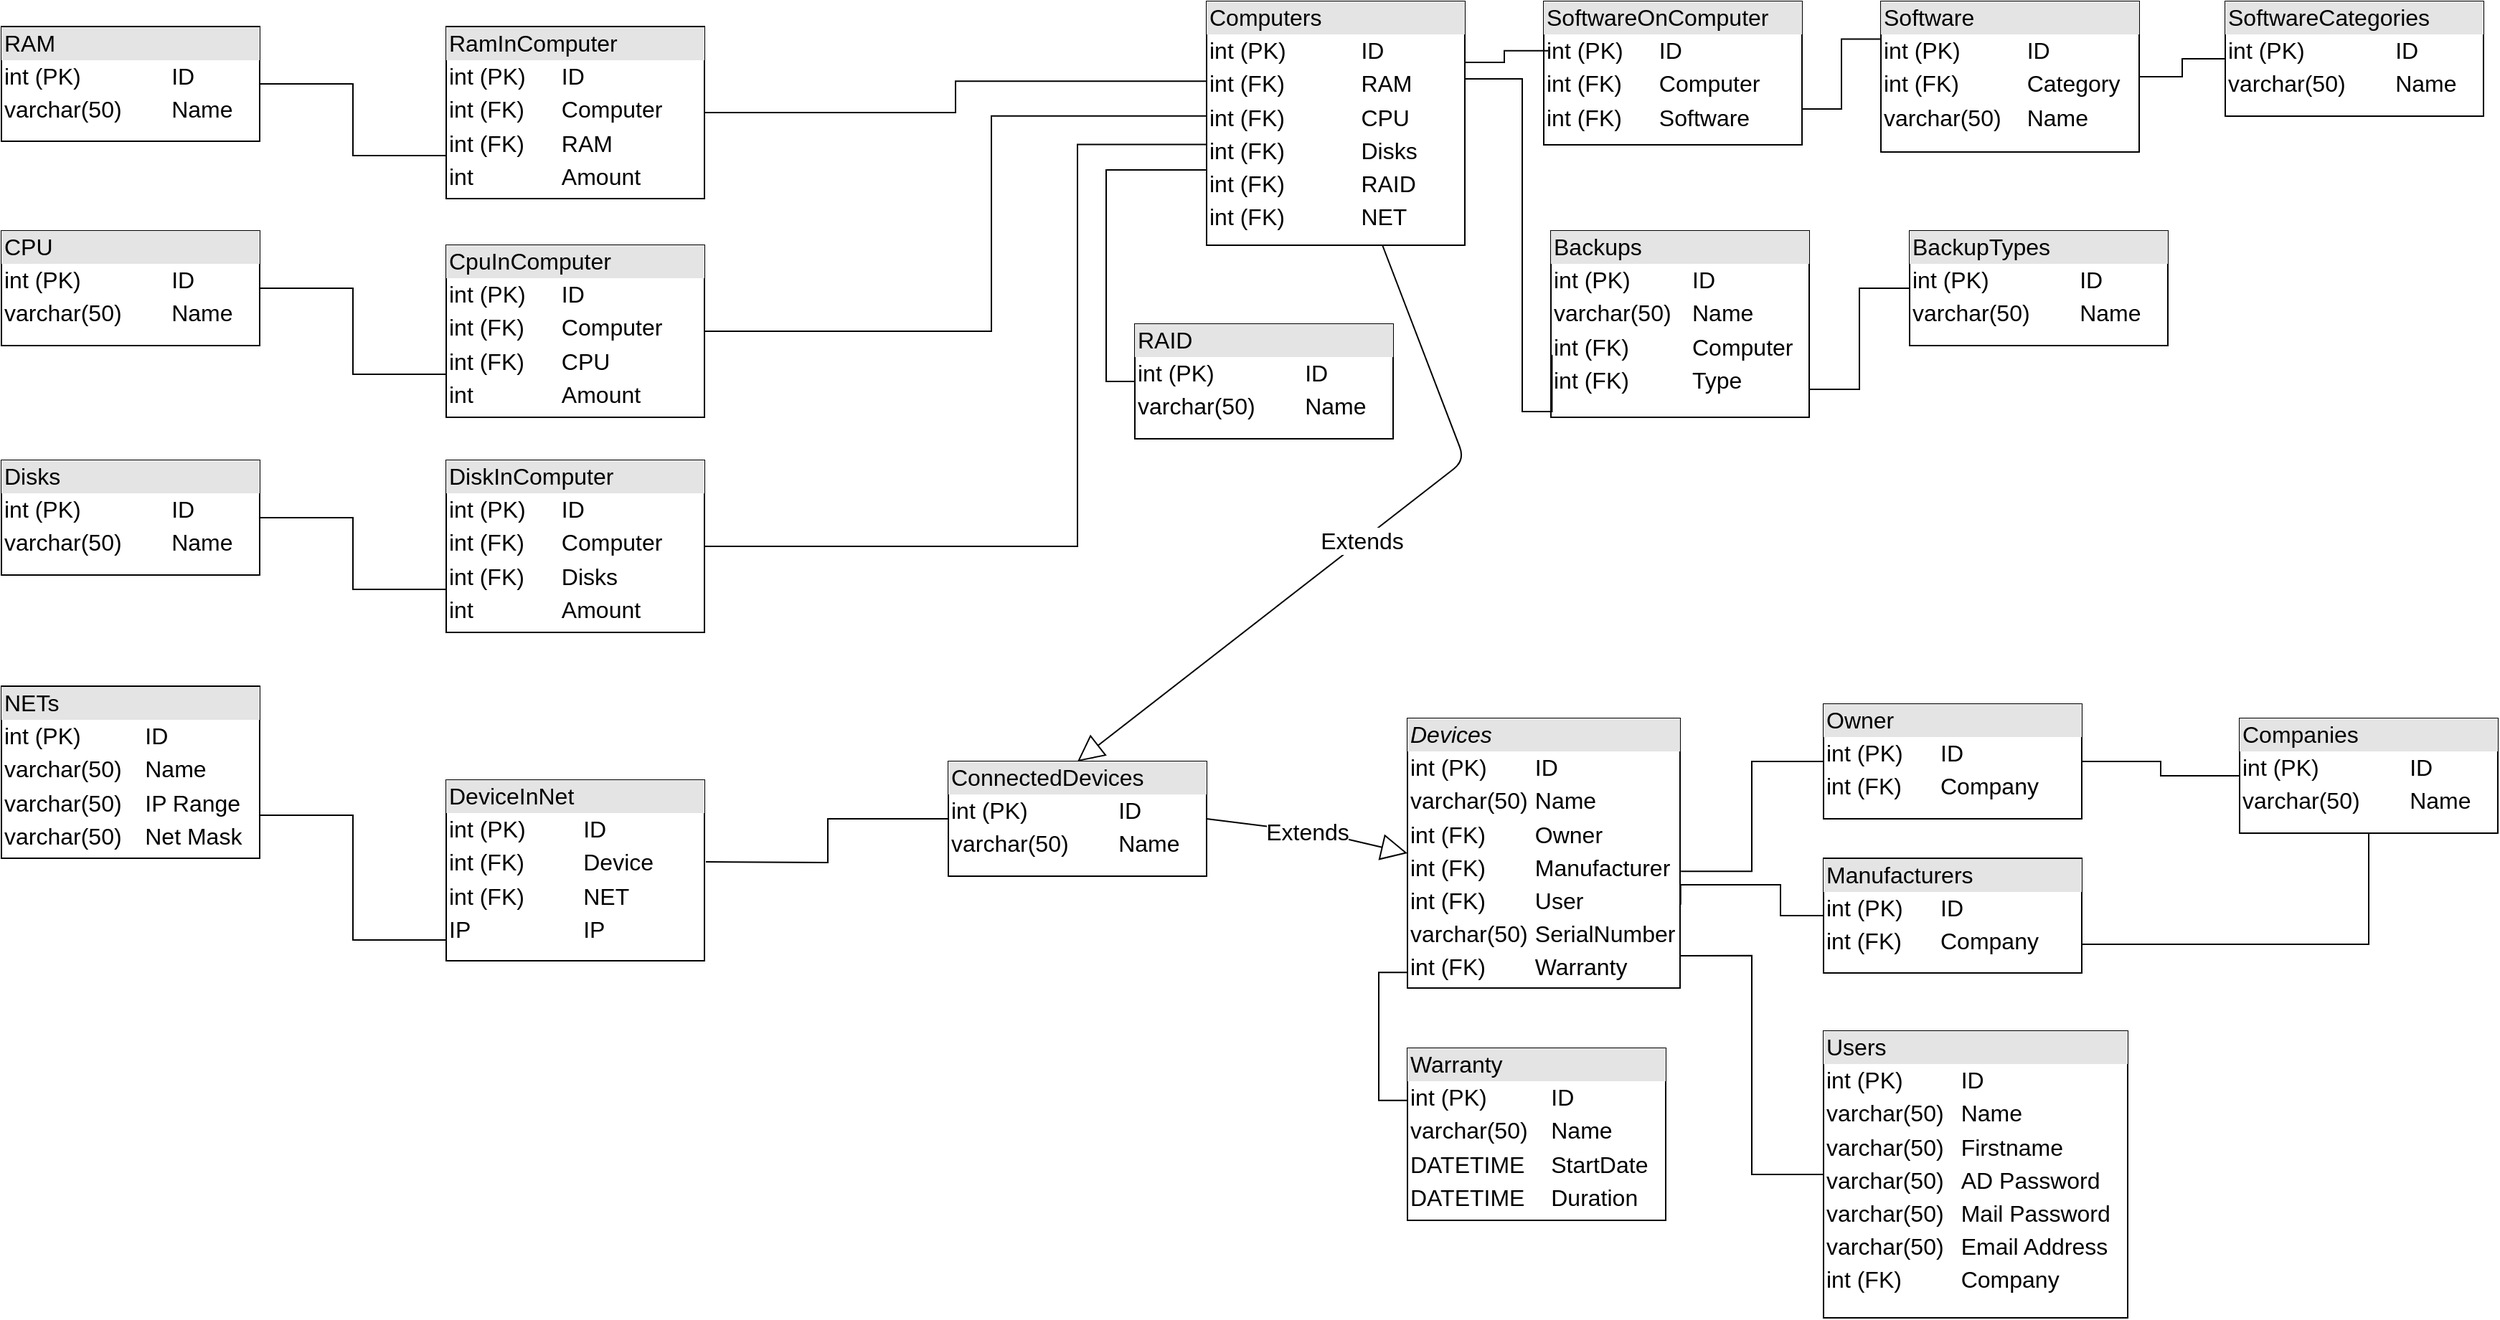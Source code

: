 <mxfile version="10.9.6" type="device"><diagram id="594d6491-e9ec-02f9-0b96-bfaf76a69a53" name="Page-1"><mxGraphModel dx="1496" dy="1151" grid="1" gridSize="10" guides="1" tooltips="1" connect="1" arrows="1" fold="1" page="1" pageScale="1" pageWidth="2336" pageHeight="1654" background="#ffffff" math="0" shadow="0"><root><mxCell id="0"/><mxCell id="1" parent="0"/><mxCell id="57" style="edgeStyle=orthogonalEdgeStyle;rounded=0;html=1;exitX=0.5;exitY=1;entryX=1;entryY=0.75;endArrow=none;endFill=0;jettySize=auto;orthogonalLoop=1;fontSize=16;" parent="1" source="2" target="11" edge="1"><mxGeometry relative="1" as="geometry"/></mxCell><mxCell id="2" value="&lt;div style=&quot;box-sizing: border-box ; width: 100% ; background: #e4e4e4 ; padding: 2px&quot;&gt;Companies&lt;/div&gt;&lt;table style=&quot;width: 100% ; font-size: 1em&quot; cellspacing=&quot;0&quot; cellpadding=&quot;2&quot;&gt;&lt;tbody&gt;&lt;tr&gt;&lt;td&gt;int (PK)&lt;br&gt;&lt;/td&gt;&lt;td&gt;ID&lt;/td&gt;&lt;/tr&gt;&lt;tr&gt;&lt;td&gt;varchar(50)&lt;br&gt;&lt;/td&gt;&lt;td&gt;Name&lt;br&gt;&lt;/td&gt;&lt;/tr&gt;&lt;tr&gt;&lt;td&gt;&lt;br&gt;&lt;/td&gt;&lt;td&gt;&lt;br&gt;&lt;/td&gt;&lt;/tr&gt;&lt;/tbody&gt;&lt;/table&gt;" style="verticalAlign=top;align=left;overflow=fill;html=1;fillColor=none;gradientColor=none;fontSize=16;" parent="1" vertex="1"><mxGeometry x="1858" y="932" width="180" height="80" as="geometry"/></mxCell><mxCell id="55" style="edgeStyle=orthogonalEdgeStyle;rounded=0;html=1;exitX=1;exitY=0.75;entryX=0;entryY=0.885;entryPerimeter=0;endArrow=none;endFill=0;jettySize=auto;orthogonalLoop=1;fontSize=16;" parent="1" source="3" target="19" edge="1"><mxGeometry relative="1" as="geometry"/></mxCell><mxCell id="3" value="&lt;div style=&quot;box-sizing: border-box ; width: 100% ; background: #e4e4e4 ; padding: 2px&quot;&gt;NETs&lt;/div&gt;&lt;table style=&quot;width: 100% ; font-size: 1em&quot; cellspacing=&quot;0&quot; cellpadding=&quot;2&quot;&gt;&lt;tbody&gt;&lt;tr&gt;&lt;td&gt;int (PK)&lt;br&gt;&lt;/td&gt;&lt;td&gt;ID&lt;/td&gt;&lt;/tr&gt;&lt;tr&gt;&lt;td&gt;varchar(50)&lt;br&gt;&lt;/td&gt;&lt;td&gt;Name&lt;br&gt;&lt;/td&gt;&lt;/tr&gt;&lt;tr&gt;&lt;td&gt;varchar(50)&lt;br&gt;&lt;/td&gt;&lt;td&gt;IP Range&lt;br&gt;&lt;/td&gt;&lt;/tr&gt;&lt;tr&gt;&lt;td&gt;varchar(50)&lt;br&gt;&lt;/td&gt;&lt;td&gt;Net Mask&lt;br&gt;&lt;/td&gt;&lt;/tr&gt;&lt;tr&gt;&lt;td&gt;&lt;br&gt;&lt;/td&gt;&lt;td&gt;&lt;br&gt;&lt;/td&gt;&lt;/tr&gt;&lt;/tbody&gt;&lt;/table&gt;" style="verticalAlign=top;align=left;overflow=fill;html=1;fillColor=none;gradientColor=none;fontSize=16;" parent="1" vertex="1"><mxGeometry x="298" y="909.5" width="180" height="120" as="geometry"/></mxCell><mxCell id="52" style="edgeStyle=orthogonalEdgeStyle;rounded=0;html=1;exitX=0;exitY=0.5;entryX=1;entryY=0.88;entryPerimeter=0;endArrow=none;endFill=0;jettySize=auto;orthogonalLoop=1;fontSize=16;" parent="1" source="4" target="8" edge="1"><mxGeometry relative="1" as="geometry"/></mxCell><mxCell id="4" value="&lt;div style=&quot;box-sizing: border-box ; width: 100% ; background: #e4e4e4 ; padding: 2px&quot;&gt;Users&lt;/div&gt;&lt;table style=&quot;width: 100% ; font-size: 1em&quot; cellspacing=&quot;0&quot; cellpadding=&quot;2&quot;&gt;&lt;tbody&gt;&lt;tr&gt;&lt;td&gt;int (PK)&lt;br&gt;&lt;/td&gt;&lt;td&gt;ID&lt;/td&gt;&lt;/tr&gt;&lt;tr&gt;&lt;td&gt;varchar(50)&lt;br&gt;&lt;/td&gt;&lt;td&gt;Name&lt;br&gt;&lt;/td&gt;&lt;/tr&gt;&lt;tr&gt;&lt;td&gt;varchar(50)&lt;/td&gt;&lt;td&gt;Firstname&lt;/td&gt;&lt;/tr&gt;&lt;tr&gt;&lt;td&gt;varchar(50)&lt;/td&gt;&lt;td&gt;AD Password&lt;/td&gt;&lt;/tr&gt;&lt;tr&gt;&lt;td&gt;varchar(50)&lt;/td&gt;&lt;td&gt;Mail Password&lt;/td&gt;&lt;/tr&gt;&lt;tr&gt;&lt;td&gt;varchar(50)&lt;/td&gt;&lt;td&gt;Email Address&lt;/td&gt;&lt;/tr&gt;&lt;tr&gt;&lt;td&gt;int (FK)&lt;/td&gt;&lt;td&gt;Company&lt;/td&gt;&lt;/tr&gt;&lt;/tbody&gt;&lt;/table&gt;" style="verticalAlign=top;align=left;overflow=fill;html=1;fillColor=none;gradientColor=none;fontSize=16;" parent="1" vertex="1"><mxGeometry x="1568" y="1150" width="212" height="200" as="geometry"/></mxCell><mxCell id="41" style="edgeStyle=orthogonalEdgeStyle;rounded=0;html=1;exitX=1;exitY=0.5;entryX=0;entryY=0.75;endArrow=none;endFill=0;jettySize=auto;orthogonalLoop=1;fontSize=16;" parent="1" source="6" target="33" edge="1"><mxGeometry relative="1" as="geometry"/></mxCell><mxCell id="6" value="&lt;div style=&quot;box-sizing: border-box ; width: 100% ; background: #e4e4e4 ; padding: 2px&quot;&gt;CPU&lt;/div&gt;&lt;table style=&quot;width: 100% ; font-size: 1em&quot; cellspacing=&quot;0&quot; cellpadding=&quot;2&quot;&gt;&lt;tbody&gt;&lt;tr&gt;&lt;td&gt;int (PK)&lt;br&gt;&lt;/td&gt;&lt;td&gt;ID&lt;/td&gt;&lt;/tr&gt;&lt;tr&gt;&lt;td&gt;varchar(50)&lt;br&gt;&lt;/td&gt;&lt;td&gt;Name&lt;br&gt;&lt;/td&gt;&lt;/tr&gt;&lt;tr&gt;&lt;td&gt;&lt;br&gt;&lt;/td&gt;&lt;td&gt;&lt;br&gt;&lt;/td&gt;&lt;/tr&gt;&lt;/tbody&gt;&lt;/table&gt;" style="verticalAlign=top;align=left;overflow=fill;html=1;fillColor=none;gradientColor=none;fontSize=16;" parent="1" vertex="1"><mxGeometry x="298" y="592" width="180" height="80" as="geometry"/></mxCell><mxCell id="50" style="edgeStyle=orthogonalEdgeStyle;rounded=0;html=1;exitX=1.003;exitY=0.567;entryX=0;entryY=0.5;endArrow=none;endFill=0;jettySize=auto;orthogonalLoop=1;fontSize=16;exitPerimeter=0;" parent="1" source="8" target="20" edge="1"><mxGeometry relative="1" as="geometry"/></mxCell><mxCell id="61" style="edgeStyle=orthogonalEdgeStyle;rounded=0;html=1;exitX=0.001;exitY=0.942;entryX=0.002;entryY=0.303;entryPerimeter=0;endArrow=none;endFill=0;jettySize=auto;orthogonalLoop=1;fontSize=16;exitPerimeter=0;" parent="1" source="8" target="60" edge="1"><mxGeometry relative="1" as="geometry"/></mxCell><mxCell id="8" value="&lt;div style=&quot;box-sizing: border-box ; width: 100% ; background: #e4e4e4 ; padding: 2px&quot;&gt;&lt;i&gt;Devices&lt;/i&gt;&lt;/div&gt;&lt;table style=&quot;width: 100% ; font-size: 1em&quot; cellspacing=&quot;0&quot; cellpadding=&quot;2&quot;&gt;&lt;tbody&gt;&lt;tr&gt;&lt;td&gt;int (PK)&lt;br&gt;&lt;/td&gt;&lt;td&gt;ID&lt;/td&gt;&lt;/tr&gt;&lt;tr&gt;&lt;td&gt;varchar(50)&lt;br&gt;&lt;/td&gt;&lt;td&gt;Name&lt;br&gt;&lt;/td&gt;&lt;/tr&gt;&lt;tr&gt;&lt;td&gt;int (FK)&lt;br&gt;&lt;/td&gt;&lt;td&gt;Owner&lt;br&gt;&lt;/td&gt;&lt;/tr&gt;&lt;tr&gt;&lt;td&gt;int (FK)&lt;br&gt;&lt;/td&gt;&lt;td&gt;Manufacturer&lt;br&gt;&lt;/td&gt;&lt;/tr&gt;&lt;tr&gt;&lt;td&gt;int (FK)&lt;br&gt;&lt;/td&gt;&lt;td&gt;User&lt;br&gt;&lt;/td&gt;&lt;/tr&gt;&lt;tr&gt;&lt;td&gt;varchar(50)&lt;/td&gt;&lt;td&gt;SerialNumber&lt;br&gt;&lt;/td&gt;&lt;/tr&gt;&lt;tr&gt;&lt;td&gt;int (FK)&lt;br&gt;&lt;/td&gt;&lt;td&gt;Warranty&lt;br&gt;&lt;/td&gt;&lt;/tr&gt;&lt;tr&gt;&lt;td&gt;&lt;br&gt;&lt;/td&gt;&lt;td&gt;&lt;br&gt;&lt;/td&gt;&lt;/tr&gt;&lt;/tbody&gt;&lt;/table&gt;" style="verticalAlign=top;align=left;overflow=fill;html=1;fillColor=none;gradientColor=none;fontSize=16;" parent="1" vertex="1"><mxGeometry x="1278" y="932" width="190" height="188" as="geometry"/></mxCell><mxCell id="30" style="edgeStyle=orthogonalEdgeStyle;rounded=0;html=1;exitX=1;exitY=0.25;entryX=0.017;entryY=0.344;entryPerimeter=0;endArrow=none;endFill=0;jettySize=auto;orthogonalLoop=1;fontSize=16;" parent="1" source="9" target="21" edge="1"><mxGeometry relative="1" as="geometry"/></mxCell><mxCell id="36" style="edgeStyle=orthogonalEdgeStyle;rounded=0;html=1;exitX=0;exitY=0.327;entryX=1;entryY=0.5;endArrow=none;endFill=0;jettySize=auto;orthogonalLoop=1;fontSize=16;exitPerimeter=0;" parent="1" source="9" target="31" edge="1"><mxGeometry relative="1" as="geometry"/></mxCell><mxCell id="45" style="edgeStyle=orthogonalEdgeStyle;rounded=0;html=1;exitX=1;exitY=0.25;endArrow=none;endFill=0;jettySize=auto;orthogonalLoop=1;fontSize=16;entryX=0.004;entryY=0.665;entryPerimeter=0;" parent="1" source="9" target="14" edge="1"><mxGeometry relative="1" as="geometry"><mxPoint x="1536" y="718" as="targetPoint"/><Array as="points"><mxPoint x="1358" y="486"/><mxPoint x="1358" y="718"/></Array></mxGeometry></mxCell><mxCell id="9" value="&lt;div style=&quot;box-sizing: border-box ; width: 100% ; background: #e4e4e4 ; padding: 2px&quot;&gt;Computers&lt;/div&gt;&lt;table style=&quot;width: 100% ; font-size: 1em&quot; cellspacing=&quot;0&quot; cellpadding=&quot;2&quot;&gt;&lt;tbody&gt;&lt;tr&gt;&lt;td&gt;int (PK)&lt;br&gt;&lt;/td&gt;&lt;td&gt;&lt;br&gt;&lt;/td&gt;&lt;td&gt;ID&lt;/td&gt;&lt;/tr&gt;&lt;tr&gt;&lt;td&gt;int (FK)&lt;br&gt;&lt;/td&gt;&lt;td&gt;&lt;br&gt;&lt;/td&gt;&lt;td&gt;RAM&lt;br&gt;&lt;/td&gt;&lt;/tr&gt;&lt;tr&gt;&lt;td&gt;int (FK)&lt;br&gt;&lt;/td&gt;&lt;td&gt;&lt;br&gt;&lt;/td&gt;&lt;td&gt;CPU&lt;br&gt;&lt;/td&gt;&lt;/tr&gt;&lt;tr&gt;&lt;td&gt;int (FK)&lt;br&gt;&lt;/td&gt;&lt;td&gt;&lt;br&gt;&lt;/td&gt;&lt;td&gt;Disks&lt;br&gt;&lt;/td&gt;&lt;/tr&gt;&lt;tr&gt;&lt;td&gt;int (FK)&lt;br&gt;&lt;/td&gt;&lt;td&gt;&lt;br&gt;&lt;/td&gt;&lt;td&gt;RAID&lt;/td&gt;&lt;/tr&gt;&lt;tr&gt;&lt;td&gt;int (FK)&lt;br&gt;&lt;/td&gt;&lt;td&gt;&lt;br&gt;&lt;/td&gt;&lt;td&gt;NET&lt;br&gt;&lt;/td&gt;&lt;/tr&gt;&lt;/tbody&gt;&lt;/table&gt;" style="verticalAlign=top;align=left;overflow=fill;html=1;fillColor=none;gradientColor=none;fontSize=16;" parent="1" vertex="1"><mxGeometry x="1138" y="432" width="180" height="170" as="geometry"/></mxCell><mxCell id="58" style="edgeStyle=orthogonalEdgeStyle;rounded=0;html=1;exitX=0;exitY=0.5;entryX=1.002;entryY=0.691;entryPerimeter=0;endArrow=none;endFill=0;jettySize=auto;orthogonalLoop=1;fontSize=16;" parent="1" source="11" target="8" edge="1"><mxGeometry relative="1" as="geometry"><Array as="points"><mxPoint x="1538" y="1070"/><mxPoint x="1538" y="1048"/></Array></mxGeometry></mxCell><mxCell id="11" value="&lt;div style=&quot;box-sizing: border-box ; width: 100% ; background: #e4e4e4 ; padding: 2px&quot;&gt;Manufacturers&lt;/div&gt;&lt;table style=&quot;width: 100% ; font-size: 1em&quot; cellspacing=&quot;0&quot; cellpadding=&quot;2&quot;&gt;&lt;tbody&gt;&lt;tr&gt;&lt;td&gt;int (PK)&lt;br&gt;&lt;/td&gt;&lt;td&gt;ID&lt;/td&gt;&lt;/tr&gt;&lt;tr&gt;&lt;td&gt;int (FK)&lt;br&gt;&lt;/td&gt;&lt;td&gt;Company&lt;br&gt;&lt;/td&gt;&lt;/tr&gt;&lt;tr&gt;&lt;td&gt;&lt;br&gt;&lt;/td&gt;&lt;td&gt;&lt;br&gt;&lt;/td&gt;&lt;/tr&gt;&lt;/tbody&gt;&lt;/table&gt;" style="verticalAlign=top;align=left;overflow=fill;html=1;fillColor=none;gradientColor=none;fontSize=16;" parent="1" vertex="1"><mxGeometry x="1568" y="1029.5" width="180" height="80" as="geometry"/></mxCell><mxCell id="54" style="edgeStyle=orthogonalEdgeStyle;rounded=0;html=1;exitX=0;exitY=0.5;endArrow=none;endFill=0;jettySize=auto;orthogonalLoop=1;fontSize=16;" parent="1" source="12" edge="1"><mxGeometry relative="1" as="geometry"><mxPoint x="789" y="1032" as="targetPoint"/></mxGeometry></mxCell><mxCell id="12" value="&lt;div style=&quot;box-sizing: border-box ; width: 100% ; background: #e4e4e4 ; padding: 2px&quot;&gt;ConnectedDevices&lt;/div&gt;&lt;table style=&quot;width: 100% ; font-size: 1em&quot; cellspacing=&quot;0&quot; cellpadding=&quot;2&quot;&gt;&lt;tbody&gt;&lt;tr&gt;&lt;td&gt;int (PK)&lt;br&gt;&lt;/td&gt;&lt;td&gt;ID&lt;/td&gt;&lt;/tr&gt;&lt;tr&gt;&lt;td&gt;varchar(50)&lt;br&gt;&lt;/td&gt;&lt;td&gt;Name&lt;br&gt;&lt;/td&gt;&lt;/tr&gt;&lt;tr&gt;&lt;td&gt;&lt;br&gt;&lt;/td&gt;&lt;td&gt;&lt;br&gt;&lt;/td&gt;&lt;/tr&gt;&lt;/tbody&gt;&lt;/table&gt;" style="verticalAlign=top;align=left;overflow=fill;html=1;fillColor=none;gradientColor=none;fontSize=16;" parent="1" vertex="1"><mxGeometry x="958" y="962" width="180" height="80" as="geometry"/></mxCell><mxCell id="29" style="edgeStyle=orthogonalEdgeStyle;rounded=0;html=1;exitX=0;exitY=0.5;entryX=1;entryY=0.5;endArrow=none;endFill=0;jettySize=auto;orthogonalLoop=1;fontSize=16;" parent="1" source="13" target="27" edge="1"><mxGeometry relative="1" as="geometry"/></mxCell><mxCell id="13" value="&lt;div style=&quot;box-sizing: border-box ; width: 100% ; background: #e4e4e4 ; padding: 2px&quot;&gt;SoftwareCategories&lt;br&gt;&lt;/div&gt;&lt;table style=&quot;width: 100% ; font-size: 1em&quot; cellspacing=&quot;0&quot; cellpadding=&quot;2&quot;&gt;&lt;tbody&gt;&lt;tr&gt;&lt;td&gt;int (PK)&lt;br&gt;&lt;/td&gt;&lt;td&gt;ID&lt;/td&gt;&lt;/tr&gt;&lt;tr&gt;&lt;td&gt;varchar(50)&lt;br&gt;&lt;/td&gt;&lt;td&gt;Name&lt;br&gt;&lt;/td&gt;&lt;/tr&gt;&lt;tr&gt;&lt;td&gt;&lt;br&gt;&lt;/td&gt;&lt;td&gt;&lt;br&gt;&lt;/td&gt;&lt;/tr&gt;&lt;/tbody&gt;&lt;/table&gt;" style="verticalAlign=top;align=left;overflow=fill;html=1;fillColor=none;gradientColor=none;fontSize=16;" parent="1" vertex="1"><mxGeometry x="1848" y="432" width="180" height="80" as="geometry"/></mxCell><mxCell id="14" value="&lt;div style=&quot;box-sizing: border-box ; width: 100% ; background: #e4e4e4 ; padding: 2px&quot;&gt;Backups&lt;/div&gt;&lt;table style=&quot;width: 100% ; font-size: 1em&quot; cellspacing=&quot;0&quot; cellpadding=&quot;2&quot;&gt;&lt;tbody&gt;&lt;tr&gt;&lt;td&gt;int (PK)&lt;br&gt;&lt;/td&gt;&lt;td&gt;ID&lt;/td&gt;&lt;/tr&gt;&lt;tr&gt;&lt;td&gt;varchar(50)&lt;br&gt;&lt;/td&gt;&lt;td&gt;Name&lt;br&gt;&lt;/td&gt;&lt;/tr&gt;&lt;tr&gt;&lt;td&gt;int (FK)&lt;br&gt;&lt;/td&gt;&lt;td&gt;Computer&lt;br&gt;&lt;/td&gt;&lt;/tr&gt;&lt;tr&gt;&lt;td&gt;int (FK)&lt;br&gt;&lt;/td&gt;&lt;td&gt;Type&lt;br&gt;&lt;/td&gt;&lt;/tr&gt;&lt;tr&gt;&lt;td&gt;&lt;br&gt;&lt;/td&gt;&lt;td&gt;&lt;br&gt;&lt;/td&gt;&lt;/tr&gt;&lt;/tbody&gt;&lt;/table&gt;" style="verticalAlign=top;align=left;overflow=fill;html=1;fillColor=none;gradientColor=none;fontSize=16;" parent="1" vertex="1"><mxGeometry x="1378" y="592" width="180" height="130" as="geometry"/></mxCell><mxCell id="40" style="edgeStyle=orthogonalEdgeStyle;rounded=0;html=1;exitX=1;exitY=0.5;entryX=0;entryY=0.75;endArrow=none;endFill=0;jettySize=auto;orthogonalLoop=1;fontSize=16;" parent="1" source="16" target="31" edge="1"><mxGeometry relative="1" as="geometry"/></mxCell><mxCell id="16" value="&lt;div style=&quot;box-sizing: border-box ; width: 100% ; background: #e4e4e4 ; padding: 2px&quot;&gt;RAM&lt;/div&gt;&lt;table style=&quot;width: 100% ; font-size: 1em&quot; cellspacing=&quot;0&quot; cellpadding=&quot;2&quot;&gt;&lt;tbody&gt;&lt;tr&gt;&lt;td&gt;int (PK)&lt;br&gt;&lt;/td&gt;&lt;td&gt;ID&lt;/td&gt;&lt;/tr&gt;&lt;tr&gt;&lt;td&gt;varchar(50)&lt;br&gt;&lt;/td&gt;&lt;td&gt;Name&lt;br&gt;&lt;/td&gt;&lt;/tr&gt;&lt;tr&gt;&lt;td&gt;&lt;br&gt;&lt;/td&gt;&lt;td&gt;&lt;br&gt;&lt;/td&gt;&lt;/tr&gt;&lt;/tbody&gt;&lt;/table&gt;" style="verticalAlign=top;align=left;overflow=fill;html=1;fillColor=none;gradientColor=none;fontSize=16;" parent="1" vertex="1"><mxGeometry x="298" y="449.5" width="180" height="80" as="geometry"/></mxCell><mxCell id="42" style="edgeStyle=orthogonalEdgeStyle;rounded=0;html=1;exitX=1;exitY=0.5;entryX=0;entryY=0.75;endArrow=none;endFill=0;jettySize=auto;orthogonalLoop=1;fontSize=16;" parent="1" source="17" target="32" edge="1"><mxGeometry relative="1" as="geometry"/></mxCell><mxCell id="17" value="&lt;div style=&quot;box-sizing: border-box ; width: 100% ; background: #e4e4e4 ; padding: 2px&quot;&gt;Disks&lt;/div&gt;&lt;table style=&quot;width: 100% ; font-size: 1em&quot; cellspacing=&quot;0&quot; cellpadding=&quot;2&quot;&gt;&lt;tbody&gt;&lt;tr&gt;&lt;td&gt;int (PK)&lt;br&gt;&lt;/td&gt;&lt;td&gt;ID&lt;/td&gt;&lt;/tr&gt;&lt;tr&gt;&lt;td&gt;varchar(50)&lt;br&gt;&lt;/td&gt;&lt;td&gt;Name&lt;br&gt;&lt;/td&gt;&lt;/tr&gt;&lt;tr&gt;&lt;td&gt;&lt;br&gt;&lt;/td&gt;&lt;td&gt;&lt;br&gt;&lt;/td&gt;&lt;/tr&gt;&lt;/tbody&gt;&lt;/table&gt;" style="verticalAlign=top;align=left;overflow=fill;html=1;fillColor=none;gradientColor=none;fontSize=16;" parent="1" vertex="1"><mxGeometry x="298" y="752" width="180" height="80" as="geometry"/></mxCell><mxCell id="19" value="&lt;div style=&quot;box-sizing: border-box ; width: 100% ; background: #e4e4e4 ; padding: 2px&quot;&gt;DeviceInNet&lt;/div&gt;&lt;table style=&quot;width: 100% ; font-size: 1em&quot; cellspacing=&quot;0&quot; cellpadding=&quot;2&quot;&gt;&lt;tbody&gt;&lt;tr&gt;&lt;td&gt;int (PK)&lt;br&gt;&lt;/td&gt;&lt;td&gt;ID&lt;/td&gt;&lt;/tr&gt;&lt;tr&gt;&lt;td&gt;int (FK)&lt;br&gt;&lt;/td&gt;&lt;td&gt;Device&lt;br&gt;&lt;/td&gt;&lt;/tr&gt;&lt;tr&gt;&lt;td&gt;int (FK)&lt;/td&gt;&lt;td&gt;NET&lt;br&gt;&lt;/td&gt;&lt;/tr&gt;&lt;tr&gt;&lt;td&gt;IP&lt;/td&gt;&lt;td&gt;IP&lt;/td&gt;&lt;/tr&gt;&lt;tr&gt;&lt;td&gt;&lt;br&gt;&lt;/td&gt;&lt;td&gt;&lt;br&gt;&lt;/td&gt;&lt;/tr&gt;&lt;/tbody&gt;&lt;/table&gt;" style="verticalAlign=top;align=left;overflow=fill;html=1;fillColor=none;gradientColor=none;fontSize=16;" parent="1" vertex="1"><mxGeometry x="608" y="975" width="180" height="126" as="geometry"/></mxCell><mxCell id="56" style="edgeStyle=orthogonalEdgeStyle;rounded=0;html=1;exitX=1;exitY=0.5;entryX=0;entryY=0.5;endArrow=none;endFill=0;jettySize=auto;orthogonalLoop=1;fontSize=16;" parent="1" source="20" target="2" edge="1"><mxGeometry relative="1" as="geometry"/></mxCell><mxCell id="20" value="&lt;div style=&quot;box-sizing: border-box ; width: 100% ; background: #e4e4e4 ; padding: 2px&quot;&gt;Owner&lt;/div&gt;&lt;table style=&quot;width: 100% ; font-size: 1em&quot; cellspacing=&quot;0&quot; cellpadding=&quot;2&quot;&gt;&lt;tbody&gt;&lt;tr&gt;&lt;td&gt;int (PK)&lt;br&gt;&lt;/td&gt;&lt;td&gt;ID&lt;/td&gt;&lt;/tr&gt;&lt;tr&gt;&lt;td&gt;int (FK)&lt;br&gt;&lt;/td&gt;&lt;td&gt;Company&lt;br&gt;&lt;/td&gt;&lt;/tr&gt;&lt;tr&gt;&lt;td&gt;&lt;br&gt;&lt;/td&gt;&lt;td&gt;&lt;br&gt;&lt;/td&gt;&lt;/tr&gt;&lt;/tbody&gt;&lt;/table&gt;" style="verticalAlign=top;align=left;overflow=fill;html=1;fillColor=none;gradientColor=none;fontSize=16;" parent="1" vertex="1"><mxGeometry x="1568" y="922" width="180" height="80" as="geometry"/></mxCell><mxCell id="21" value="&lt;div style=&quot;box-sizing: border-box ; width: 100% ; background: #e4e4e4 ; padding: 2px&quot;&gt;SoftwareOnComputer&lt;/div&gt;&lt;table style=&quot;width: 100% ; font-size: 1em&quot; cellspacing=&quot;0&quot; cellpadding=&quot;2&quot;&gt;&lt;tbody&gt;&lt;tr&gt;&lt;td&gt;int (PK)&lt;br&gt;&lt;/td&gt;&lt;td&gt;ID&lt;/td&gt;&lt;/tr&gt;&lt;tr&gt;&lt;td&gt;int (FK)&lt;br&gt;&lt;/td&gt;&lt;td&gt;Computer&lt;br&gt;&lt;/td&gt;&lt;/tr&gt;&lt;tr&gt;&lt;td&gt;int (FK)&lt;br&gt;&lt;/td&gt;&lt;td&gt;Software&lt;br&gt;&lt;/td&gt;&lt;/tr&gt;&lt;tr&gt;&lt;td&gt;&lt;br&gt;&lt;/td&gt;&lt;td&gt;&lt;br&gt;&lt;/td&gt;&lt;/tr&gt;&lt;/tbody&gt;&lt;/table&gt;" style="verticalAlign=top;align=left;overflow=fill;html=1;fillColor=none;gradientColor=none;fontSize=16;" parent="1" vertex="1"><mxGeometry x="1373" y="432" width="180" height="100" as="geometry"/></mxCell><mxCell id="28" style="edgeStyle=orthogonalEdgeStyle;rounded=0;html=1;exitX=0;exitY=0.25;entryX=1;entryY=0.75;endArrow=none;endFill=0;jettySize=auto;orthogonalLoop=1;fontSize=16;" parent="1" source="27" target="21" edge="1"><mxGeometry relative="1" as="geometry"/></mxCell><mxCell id="27" value="&lt;div style=&quot;box-sizing: border-box ; width: 100% ; background: #e4e4e4 ; padding: 2px&quot;&gt;Software&lt;/div&gt;&lt;table style=&quot;width: 100% ; font-size: 1em&quot; cellspacing=&quot;0&quot; cellpadding=&quot;2&quot;&gt;&lt;tbody&gt;&lt;tr&gt;&lt;td&gt;int (PK)&lt;br&gt;&lt;/td&gt;&lt;td&gt;ID&lt;/td&gt;&lt;/tr&gt;&lt;tr&gt;&lt;td&gt;int (FK)&lt;br&gt;&lt;/td&gt;&lt;td&gt;Category&lt;br&gt;&lt;/td&gt;&lt;/tr&gt;&lt;tr&gt;&lt;td&gt;varchar(50)&lt;br&gt;&lt;/td&gt;&lt;td&gt;Name&lt;/td&gt;&lt;/tr&gt;&lt;/tbody&gt;&lt;/table&gt;" style="verticalAlign=top;align=left;overflow=fill;html=1;fillColor=none;gradientColor=none;fontSize=16;" parent="1" vertex="1"><mxGeometry x="1608" y="432" width="180" height="105" as="geometry"/></mxCell><mxCell id="31" value="&lt;div style=&quot;box-sizing: border-box ; width: 100% ; background: #e4e4e4 ; padding: 2px&quot;&gt;RamInComputer&lt;br&gt;&lt;/div&gt;&lt;table style=&quot;width: 100% ; font-size: 1em&quot; cellspacing=&quot;0&quot; cellpadding=&quot;2&quot;&gt;&lt;tbody&gt;&lt;tr&gt;&lt;td&gt;int (PK)&lt;br&gt;&lt;/td&gt;&lt;td&gt;ID&lt;/td&gt;&lt;/tr&gt;&lt;tr&gt;&lt;td&gt;int (FK)&lt;br&gt;&lt;/td&gt;&lt;td&gt;Computer&lt;br&gt;&lt;/td&gt;&lt;/tr&gt;&lt;tr&gt;&lt;td&gt;int (FK)&lt;br&gt;&lt;/td&gt;&lt;td&gt;RAM&lt;br&gt;&lt;/td&gt;&lt;/tr&gt;&lt;tr&gt;&lt;td&gt;int&lt;br&gt;&lt;/td&gt;&lt;td&gt;Amount&lt;br&gt;&lt;/td&gt;&lt;/tr&gt;&lt;tr&gt;&lt;td&gt;&lt;br&gt;&lt;/td&gt;&lt;td&gt;&lt;br&gt;&lt;/td&gt;&lt;/tr&gt;&lt;/tbody&gt;&lt;/table&gt;" style="verticalAlign=top;align=left;overflow=fill;html=1;fillColor=none;gradientColor=none;fontSize=16;" parent="1" vertex="1"><mxGeometry x="608" y="449.5" width="180" height="120" as="geometry"/></mxCell><mxCell id="38" style="edgeStyle=orthogonalEdgeStyle;rounded=0;html=1;exitX=1;exitY=0.5;entryX=-0.002;entryY=0.587;entryPerimeter=0;endArrow=none;endFill=0;jettySize=auto;orthogonalLoop=1;fontSize=16;" parent="1" source="32" target="9" edge="1"><mxGeometry relative="1" as="geometry"><Array as="points"><mxPoint x="1048" y="812"/><mxPoint x="1048" y="532"/></Array></mxGeometry></mxCell><mxCell id="32" value="&lt;div style=&quot;box-sizing: border-box ; width: 100% ; background: #e4e4e4 ; padding: 2px&quot;&gt;DiskInComputer&lt;br&gt;&lt;/div&gt;&lt;table style=&quot;width: 100% ; font-size: 1em&quot; cellspacing=&quot;0&quot; cellpadding=&quot;2&quot;&gt;&lt;tbody&gt;&lt;tr&gt;&lt;td&gt;int (PK)&lt;br&gt;&lt;/td&gt;&lt;td&gt;ID&lt;/td&gt;&lt;/tr&gt;&lt;tr&gt;&lt;td&gt;int (FK)&lt;br&gt;&lt;/td&gt;&lt;td&gt;Computer&lt;br&gt;&lt;/td&gt;&lt;/tr&gt;&lt;tr&gt;&lt;td&gt;int (FK)&lt;br&gt;&lt;/td&gt;&lt;td&gt;Disks&lt;br&gt;&lt;/td&gt;&lt;/tr&gt;&lt;tr&gt;&lt;td&gt;int&lt;br&gt;&lt;/td&gt;&lt;td&gt;Amount&lt;br&gt;&lt;/td&gt;&lt;/tr&gt;&lt;tr&gt;&lt;td&gt;&lt;br&gt;&lt;/td&gt;&lt;td&gt;&lt;br&gt;&lt;/td&gt;&lt;/tr&gt;&lt;/tbody&gt;&lt;/table&gt;" style="verticalAlign=top;align=left;overflow=fill;html=1;fillColor=none;gradientColor=none;fontSize=16;" parent="1" vertex="1"><mxGeometry x="608" y="752" width="180" height="120" as="geometry"/></mxCell><mxCell id="37" style="edgeStyle=orthogonalEdgeStyle;rounded=0;html=1;exitX=1;exitY=0.5;entryX=-0.002;entryY=0.47;entryPerimeter=0;endArrow=none;endFill=0;jettySize=auto;orthogonalLoop=1;fontSize=16;" parent="1" source="33" target="9" edge="1"><mxGeometry relative="1" as="geometry"><Array as="points"><mxPoint x="988" y="662"/><mxPoint x="988" y="512"/></Array></mxGeometry></mxCell><mxCell id="33" value="&lt;div style=&quot;box-sizing: border-box ; width: 100% ; background: #e4e4e4 ; padding: 2px&quot;&gt;CpuInComputer&lt;br&gt;&lt;/div&gt;&lt;table style=&quot;width: 100% ; font-size: 1em&quot; cellspacing=&quot;0&quot; cellpadding=&quot;2&quot;&gt;&lt;tbody&gt;&lt;tr&gt;&lt;td&gt;int (PK)&lt;br&gt;&lt;/td&gt;&lt;td&gt;ID&lt;/td&gt;&lt;/tr&gt;&lt;tr&gt;&lt;td&gt;int (FK)&lt;br&gt;&lt;/td&gt;&lt;td&gt;Computer&lt;br&gt;&lt;/td&gt;&lt;/tr&gt;&lt;tr&gt;&lt;td&gt;int (FK)&lt;br&gt;&lt;/td&gt;&lt;td&gt;CPU&lt;/td&gt;&lt;/tr&gt;&lt;tr&gt;&lt;td&gt;int&lt;br&gt;&lt;/td&gt;&lt;td&gt;Amount&lt;br&gt;&lt;/td&gt;&lt;/tr&gt;&lt;tr&gt;&lt;td&gt;&lt;br&gt;&lt;/td&gt;&lt;td&gt;&lt;br&gt;&lt;/td&gt;&lt;/tr&gt;&lt;/tbody&gt;&lt;/table&gt;" style="verticalAlign=top;align=left;overflow=fill;html=1;fillColor=none;gradientColor=none;fontSize=16;" parent="1" vertex="1"><mxGeometry x="608" y="602" width="180" height="120" as="geometry"/></mxCell><mxCell id="39" style="edgeStyle=orthogonalEdgeStyle;rounded=0;html=1;exitX=0;exitY=0.5;entryX=-0.002;entryY=0.691;entryPerimeter=0;endArrow=none;endFill=0;jettySize=auto;orthogonalLoop=1;fontSize=16;" parent="1" source="35" target="9" edge="1"><mxGeometry relative="1" as="geometry"/></mxCell><mxCell id="35" value="&lt;div style=&quot;box-sizing: border-box ; width: 100% ; background: #e4e4e4 ; padding: 2px&quot;&gt;RAID&lt;br&gt;&lt;/div&gt;&lt;table style=&quot;width: 100% ; font-size: 1em&quot; cellspacing=&quot;0&quot; cellpadding=&quot;2&quot;&gt;&lt;tbody&gt;&lt;tr&gt;&lt;td&gt;int (PK)&lt;br&gt;&lt;/td&gt;&lt;td&gt;ID&lt;/td&gt;&lt;/tr&gt;&lt;tr&gt;&lt;td&gt;varchar(50)&lt;br&gt;&lt;/td&gt;&lt;td&gt;Name&lt;br&gt;&lt;/td&gt;&lt;/tr&gt;&lt;tr&gt;&lt;td&gt;&lt;br&gt;&lt;/td&gt;&lt;td&gt;&lt;br&gt;&lt;/td&gt;&lt;/tr&gt;&lt;/tbody&gt;&lt;/table&gt;" style="verticalAlign=top;align=left;overflow=fill;html=1;fillColor=none;gradientColor=none;fontSize=16;" parent="1" vertex="1"><mxGeometry x="1088" y="657" width="180" height="80" as="geometry"/></mxCell><mxCell id="44" style="edgeStyle=orthogonalEdgeStyle;rounded=0;html=1;exitX=0;exitY=0.5;entryX=0.998;entryY=0.85;entryPerimeter=0;endArrow=none;endFill=0;jettySize=auto;orthogonalLoop=1;fontSize=16;" parent="1" source="43" target="14" edge="1"><mxGeometry relative="1" as="geometry"/></mxCell><mxCell id="43" value="&lt;div style=&quot;box-sizing: border-box ; width: 100% ; background: #e4e4e4 ; padding: 2px&quot;&gt;BackupTypes&lt;/div&gt;&lt;table style=&quot;width: 100% ; font-size: 1em&quot; cellspacing=&quot;0&quot; cellpadding=&quot;2&quot;&gt;&lt;tbody&gt;&lt;tr&gt;&lt;td&gt;int (PK)&lt;br&gt;&lt;/td&gt;&lt;td&gt;ID&lt;/td&gt;&lt;/tr&gt;&lt;tr&gt;&lt;td&gt;varchar(50)&lt;br&gt;&lt;/td&gt;&lt;td&gt;Name&lt;br&gt;&lt;/td&gt;&lt;/tr&gt;&lt;tr&gt;&lt;td&gt;&lt;br&gt;&lt;/td&gt;&lt;td&gt;&lt;br&gt;&lt;/td&gt;&lt;/tr&gt;&lt;/tbody&gt;&lt;/table&gt;" style="verticalAlign=top;align=left;overflow=fill;html=1;fillColor=none;gradientColor=none;fontSize=16;" parent="1" vertex="1"><mxGeometry x="1628" y="592" width="180" height="80" as="geometry"/></mxCell><mxCell id="49" value="Extends" style="endArrow=block;endSize=16;endFill=0;html=1;fontSize=16;entryX=0.5;entryY=0;" parent="1" source="9" target="12" edge="1"><mxGeometry width="160" relative="1" as="geometry"><mxPoint x="1088" y="1102" as="sourcePoint"/><mxPoint x="1358" y="872" as="targetPoint"/><Array as="points"><mxPoint x="1318" y="752"/></Array></mxGeometry></mxCell><mxCell id="53" value="Extends" style="endArrow=block;endSize=16;endFill=0;html=1;fontSize=16;entryX=0;entryY=0.5;exitX=1;exitY=0.5;" parent="1" source="12" target="8" edge="1"><mxGeometry width="160" relative="1" as="geometry"><mxPoint x="1270.553" y="612" as="sourcePoint"/><mxPoint x="1058.143" y="972.143" as="targetPoint"/><Array as="points"><mxPoint x="1218" y="1012"/></Array></mxGeometry></mxCell><mxCell id="60" value="&lt;div style=&quot;box-sizing: border-box ; width: 100% ; background: #e4e4e4 ; padding: 2px&quot;&gt;Warranty&lt;br&gt;&lt;/div&gt;&lt;table style=&quot;width: 100% ; font-size: 1em&quot; cellspacing=&quot;0&quot; cellpadding=&quot;2&quot;&gt;&lt;tbody&gt;&lt;tr&gt;&lt;td&gt;int (PK)&lt;br&gt;&lt;/td&gt;&lt;td&gt;ID&lt;/td&gt;&lt;/tr&gt;&lt;tr&gt;&lt;td&gt;varchar(50)&lt;/td&gt;&lt;td&gt;Name&lt;/td&gt;&lt;/tr&gt;&lt;tr&gt;&lt;td&gt;DATETIME&lt;br&gt;&lt;/td&gt;&lt;td&gt;StartDate&lt;/td&gt;&lt;/tr&gt;&lt;tr&gt;&lt;td&gt;DATETIME&lt;br&gt;&lt;/td&gt;&lt;td&gt;Duration&lt;br&gt;&lt;/td&gt;&lt;/tr&gt;&lt;/tbody&gt;&lt;/table&gt;" style="verticalAlign=top;align=left;overflow=fill;html=1;fillColor=none;gradientColor=none;fontSize=16;" parent="1" vertex="1"><mxGeometry x="1278" y="1162" width="180" height="120" as="geometry"/></mxCell></root></mxGraphModel></diagram></mxfile>